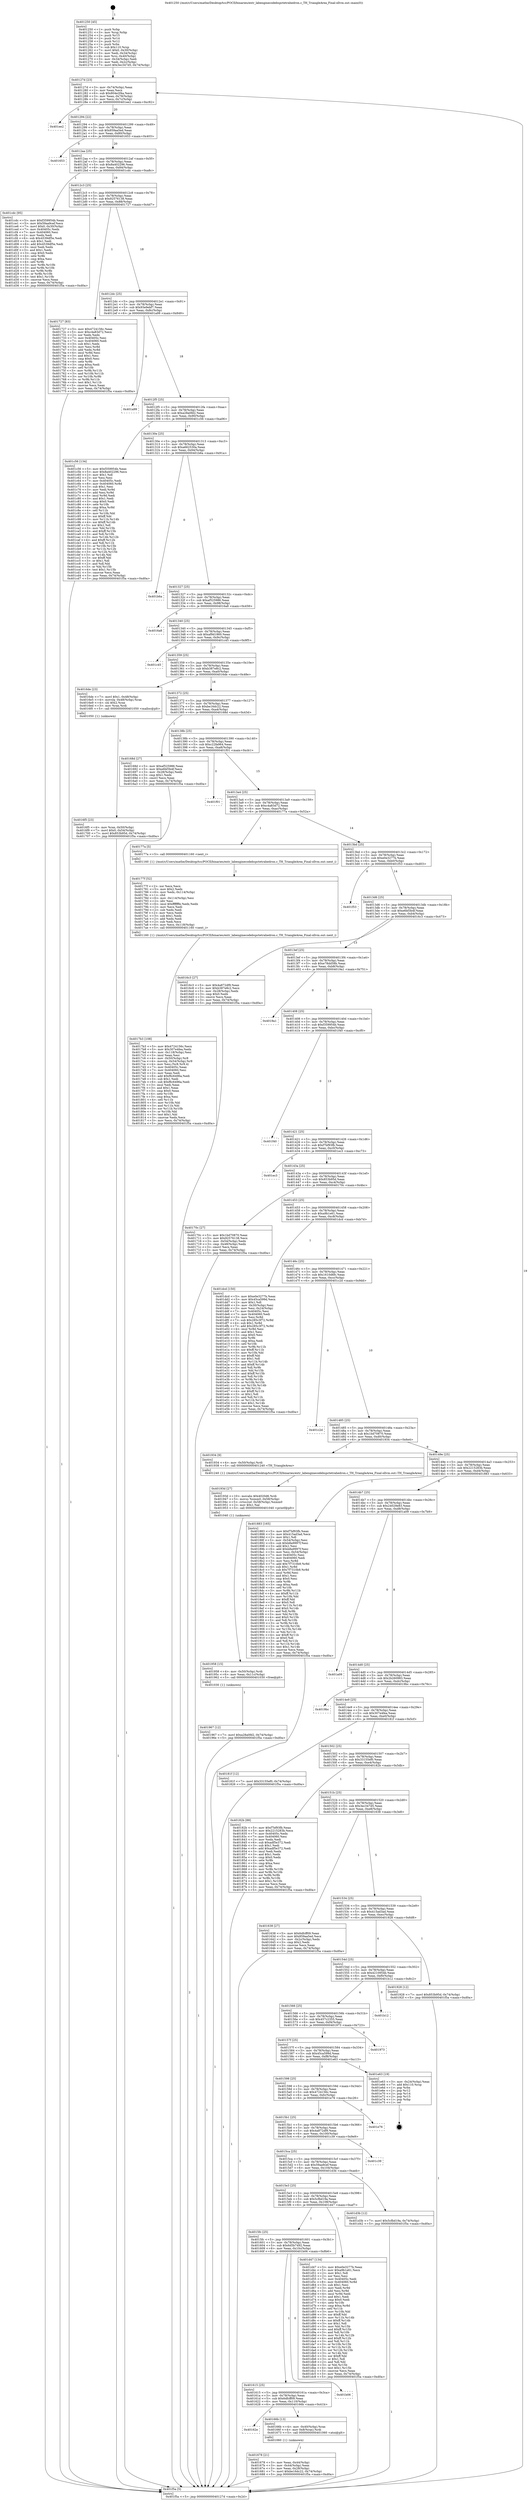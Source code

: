 digraph "0x401250" {
  label = "0x401250 (/mnt/c/Users/mathe/Desktop/tcc/POCII/binaries/extr_labenginecodebspctetrahedron.c_TH_TriangleArea_Final-ollvm.out::main(0))"
  labelloc = "t"
  node[shape=record]

  Entry [label="",width=0.3,height=0.3,shape=circle,fillcolor=black,style=filled]
  "0x40127d" [label="{
     0x40127d [23]\l
     | [instrs]\l
     &nbsp;&nbsp;0x40127d \<+3\>: mov -0x74(%rbp),%eax\l
     &nbsp;&nbsp;0x401280 \<+2\>: mov %eax,%ecx\l
     &nbsp;&nbsp;0x401282 \<+6\>: sub $0x804e2f4a,%ecx\l
     &nbsp;&nbsp;0x401288 \<+3\>: mov %eax,-0x78(%rbp)\l
     &nbsp;&nbsp;0x40128b \<+3\>: mov %ecx,-0x7c(%rbp)\l
     &nbsp;&nbsp;0x40128e \<+6\>: je 0000000000401ee2 \<main+0xc92\>\l
  }"]
  "0x401ee2" [label="{
     0x401ee2\l
  }", style=dashed]
  "0x401294" [label="{
     0x401294 [22]\l
     | [instrs]\l
     &nbsp;&nbsp;0x401294 \<+5\>: jmp 0000000000401299 \<main+0x49\>\l
     &nbsp;&nbsp;0x401299 \<+3\>: mov -0x78(%rbp),%eax\l
     &nbsp;&nbsp;0x40129c \<+5\>: sub $0x859aa5ed,%eax\l
     &nbsp;&nbsp;0x4012a1 \<+3\>: mov %eax,-0x80(%rbp)\l
     &nbsp;&nbsp;0x4012a4 \<+6\>: je 0000000000401653 \<main+0x403\>\l
  }"]
  Exit [label="",width=0.3,height=0.3,shape=circle,fillcolor=black,style=filled,peripheries=2]
  "0x401653" [label="{
     0x401653\l
  }", style=dashed]
  "0x4012aa" [label="{
     0x4012aa [25]\l
     | [instrs]\l
     &nbsp;&nbsp;0x4012aa \<+5\>: jmp 00000000004012af \<main+0x5f\>\l
     &nbsp;&nbsp;0x4012af \<+3\>: mov -0x78(%rbp),%eax\l
     &nbsp;&nbsp;0x4012b2 \<+5\>: sub $0x8a402296,%eax\l
     &nbsp;&nbsp;0x4012b7 \<+6\>: mov %eax,-0x84(%rbp)\l
     &nbsp;&nbsp;0x4012bd \<+6\>: je 0000000000401cdc \<main+0xa8c\>\l
  }"]
  "0x401967" [label="{
     0x401967 [12]\l
     | [instrs]\l
     &nbsp;&nbsp;0x401967 \<+7\>: movl $0xa28a0fd2,-0x74(%rbp)\l
     &nbsp;&nbsp;0x40196e \<+5\>: jmp 0000000000401f5a \<main+0xd0a\>\l
  }"]
  "0x401cdc" [label="{
     0x401cdc [95]\l
     | [instrs]\l
     &nbsp;&nbsp;0x401cdc \<+5\>: mov $0xf359954b,%eax\l
     &nbsp;&nbsp;0x401ce1 \<+5\>: mov $0x59aa9cef,%ecx\l
     &nbsp;&nbsp;0x401ce6 \<+7\>: movl $0x0,-0x30(%rbp)\l
     &nbsp;&nbsp;0x401ced \<+7\>: mov 0x40405c,%edx\l
     &nbsp;&nbsp;0x401cf4 \<+7\>: mov 0x404060,%esi\l
     &nbsp;&nbsp;0x401cfb \<+2\>: mov %edx,%edi\l
     &nbsp;&nbsp;0x401cfd \<+6\>: sub $0x4539df5e,%edi\l
     &nbsp;&nbsp;0x401d03 \<+3\>: sub $0x1,%edi\l
     &nbsp;&nbsp;0x401d06 \<+6\>: add $0x4539df5e,%edi\l
     &nbsp;&nbsp;0x401d0c \<+3\>: imul %edi,%edx\l
     &nbsp;&nbsp;0x401d0f \<+3\>: and $0x1,%edx\l
     &nbsp;&nbsp;0x401d12 \<+3\>: cmp $0x0,%edx\l
     &nbsp;&nbsp;0x401d15 \<+4\>: sete %r8b\l
     &nbsp;&nbsp;0x401d19 \<+3\>: cmp $0xa,%esi\l
     &nbsp;&nbsp;0x401d1c \<+4\>: setl %r9b\l
     &nbsp;&nbsp;0x401d20 \<+3\>: mov %r8b,%r10b\l
     &nbsp;&nbsp;0x401d23 \<+3\>: and %r9b,%r10b\l
     &nbsp;&nbsp;0x401d26 \<+3\>: xor %r9b,%r8b\l
     &nbsp;&nbsp;0x401d29 \<+3\>: or %r8b,%r10b\l
     &nbsp;&nbsp;0x401d2c \<+4\>: test $0x1,%r10b\l
     &nbsp;&nbsp;0x401d30 \<+3\>: cmovne %ecx,%eax\l
     &nbsp;&nbsp;0x401d33 \<+3\>: mov %eax,-0x74(%rbp)\l
     &nbsp;&nbsp;0x401d36 \<+5\>: jmp 0000000000401f5a \<main+0xd0a\>\l
  }"]
  "0x4012c3" [label="{
     0x4012c3 [25]\l
     | [instrs]\l
     &nbsp;&nbsp;0x4012c3 \<+5\>: jmp 00000000004012c8 \<main+0x78\>\l
     &nbsp;&nbsp;0x4012c8 \<+3\>: mov -0x78(%rbp),%eax\l
     &nbsp;&nbsp;0x4012cb \<+5\>: sub $0x92576138,%eax\l
     &nbsp;&nbsp;0x4012d0 \<+6\>: mov %eax,-0x88(%rbp)\l
     &nbsp;&nbsp;0x4012d6 \<+6\>: je 0000000000401727 \<main+0x4d7\>\l
  }"]
  "0x401958" [label="{
     0x401958 [15]\l
     | [instrs]\l
     &nbsp;&nbsp;0x401958 \<+4\>: mov -0x50(%rbp),%rdi\l
     &nbsp;&nbsp;0x40195c \<+6\>: mov %eax,-0x11c(%rbp)\l
     &nbsp;&nbsp;0x401962 \<+5\>: call 0000000000401030 \<free@plt\>\l
     | [calls]\l
     &nbsp;&nbsp;0x401030 \{1\} (unknown)\l
  }"]
  "0x401727" [label="{
     0x401727 [83]\l
     | [instrs]\l
     &nbsp;&nbsp;0x401727 \<+5\>: mov $0x4724156c,%eax\l
     &nbsp;&nbsp;0x40172c \<+5\>: mov $0xc4a83d72,%ecx\l
     &nbsp;&nbsp;0x401731 \<+2\>: xor %edx,%edx\l
     &nbsp;&nbsp;0x401733 \<+7\>: mov 0x40405c,%esi\l
     &nbsp;&nbsp;0x40173a \<+7\>: mov 0x404060,%edi\l
     &nbsp;&nbsp;0x401741 \<+3\>: sub $0x1,%edx\l
     &nbsp;&nbsp;0x401744 \<+3\>: mov %esi,%r8d\l
     &nbsp;&nbsp;0x401747 \<+3\>: add %edx,%r8d\l
     &nbsp;&nbsp;0x40174a \<+4\>: imul %r8d,%esi\l
     &nbsp;&nbsp;0x40174e \<+3\>: and $0x1,%esi\l
     &nbsp;&nbsp;0x401751 \<+3\>: cmp $0x0,%esi\l
     &nbsp;&nbsp;0x401754 \<+4\>: sete %r9b\l
     &nbsp;&nbsp;0x401758 \<+3\>: cmp $0xa,%edi\l
     &nbsp;&nbsp;0x40175b \<+4\>: setl %r10b\l
     &nbsp;&nbsp;0x40175f \<+3\>: mov %r9b,%r11b\l
     &nbsp;&nbsp;0x401762 \<+3\>: and %r10b,%r11b\l
     &nbsp;&nbsp;0x401765 \<+3\>: xor %r10b,%r9b\l
     &nbsp;&nbsp;0x401768 \<+3\>: or %r9b,%r11b\l
     &nbsp;&nbsp;0x40176b \<+4\>: test $0x1,%r11b\l
     &nbsp;&nbsp;0x40176f \<+3\>: cmovne %ecx,%eax\l
     &nbsp;&nbsp;0x401772 \<+3\>: mov %eax,-0x74(%rbp)\l
     &nbsp;&nbsp;0x401775 \<+5\>: jmp 0000000000401f5a \<main+0xd0a\>\l
  }"]
  "0x4012dc" [label="{
     0x4012dc [25]\l
     | [instrs]\l
     &nbsp;&nbsp;0x4012dc \<+5\>: jmp 00000000004012e1 \<main+0x91\>\l
     &nbsp;&nbsp;0x4012e1 \<+3\>: mov -0x78(%rbp),%eax\l
     &nbsp;&nbsp;0x4012e4 \<+5\>: sub $0x93e9ebf7,%eax\l
     &nbsp;&nbsp;0x4012e9 \<+6\>: mov %eax,-0x8c(%rbp)\l
     &nbsp;&nbsp;0x4012ef \<+6\>: je 0000000000401a99 \<main+0x849\>\l
  }"]
  "0x40193d" [label="{
     0x40193d [27]\l
     | [instrs]\l
     &nbsp;&nbsp;0x40193d \<+10\>: movabs $0x4020d6,%rdi\l
     &nbsp;&nbsp;0x401947 \<+5\>: movss %xmm0,-0x58(%rbp)\l
     &nbsp;&nbsp;0x40194c \<+5\>: cvtss2sd -0x58(%rbp),%xmm0\l
     &nbsp;&nbsp;0x401951 \<+2\>: mov $0x1,%al\l
     &nbsp;&nbsp;0x401953 \<+5\>: call 0000000000401040 \<printf@plt\>\l
     | [calls]\l
     &nbsp;&nbsp;0x401040 \{1\} (unknown)\l
  }"]
  "0x401a99" [label="{
     0x401a99\l
  }", style=dashed]
  "0x4012f5" [label="{
     0x4012f5 [25]\l
     | [instrs]\l
     &nbsp;&nbsp;0x4012f5 \<+5\>: jmp 00000000004012fa \<main+0xaa\>\l
     &nbsp;&nbsp;0x4012fa \<+3\>: mov -0x78(%rbp),%eax\l
     &nbsp;&nbsp;0x4012fd \<+5\>: sub $0xa28a0fd2,%eax\l
     &nbsp;&nbsp;0x401302 \<+6\>: mov %eax,-0x90(%rbp)\l
     &nbsp;&nbsp;0x401308 \<+6\>: je 0000000000401c56 \<main+0xa06\>\l
  }"]
  "0x4017b3" [label="{
     0x4017b3 [108]\l
     | [instrs]\l
     &nbsp;&nbsp;0x4017b3 \<+5\>: mov $0x4724156c,%ecx\l
     &nbsp;&nbsp;0x4017b8 \<+5\>: mov $0x307e4fea,%edx\l
     &nbsp;&nbsp;0x4017bd \<+6\>: mov -0x118(%rbp),%esi\l
     &nbsp;&nbsp;0x4017c3 \<+3\>: imul %eax,%esi\l
     &nbsp;&nbsp;0x4017c6 \<+4\>: mov -0x50(%rbp),%r8\l
     &nbsp;&nbsp;0x4017ca \<+4\>: movslq -0x54(%rbp),%r9\l
     &nbsp;&nbsp;0x4017ce \<+4\>: mov %esi,(%r8,%r9,4)\l
     &nbsp;&nbsp;0x4017d2 \<+7\>: mov 0x40405c,%eax\l
     &nbsp;&nbsp;0x4017d9 \<+7\>: mov 0x404060,%esi\l
     &nbsp;&nbsp;0x4017e0 \<+2\>: mov %eax,%edi\l
     &nbsp;&nbsp;0x4017e2 \<+6\>: add $0xf6c6496a,%edi\l
     &nbsp;&nbsp;0x4017e8 \<+3\>: sub $0x1,%edi\l
     &nbsp;&nbsp;0x4017eb \<+6\>: sub $0xf6c6496a,%edi\l
     &nbsp;&nbsp;0x4017f1 \<+3\>: imul %edi,%eax\l
     &nbsp;&nbsp;0x4017f4 \<+3\>: and $0x1,%eax\l
     &nbsp;&nbsp;0x4017f7 \<+3\>: cmp $0x0,%eax\l
     &nbsp;&nbsp;0x4017fa \<+4\>: sete %r10b\l
     &nbsp;&nbsp;0x4017fe \<+3\>: cmp $0xa,%esi\l
     &nbsp;&nbsp;0x401801 \<+4\>: setl %r11b\l
     &nbsp;&nbsp;0x401805 \<+3\>: mov %r10b,%bl\l
     &nbsp;&nbsp;0x401808 \<+3\>: and %r11b,%bl\l
     &nbsp;&nbsp;0x40180b \<+3\>: xor %r11b,%r10b\l
     &nbsp;&nbsp;0x40180e \<+3\>: or %r10b,%bl\l
     &nbsp;&nbsp;0x401811 \<+3\>: test $0x1,%bl\l
     &nbsp;&nbsp;0x401814 \<+3\>: cmovne %edx,%ecx\l
     &nbsp;&nbsp;0x401817 \<+3\>: mov %ecx,-0x74(%rbp)\l
     &nbsp;&nbsp;0x40181a \<+5\>: jmp 0000000000401f5a \<main+0xd0a\>\l
  }"]
  "0x401c56" [label="{
     0x401c56 [134]\l
     | [instrs]\l
     &nbsp;&nbsp;0x401c56 \<+5\>: mov $0xf359954b,%eax\l
     &nbsp;&nbsp;0x401c5b \<+5\>: mov $0x8a402296,%ecx\l
     &nbsp;&nbsp;0x401c60 \<+2\>: mov $0x1,%dl\l
     &nbsp;&nbsp;0x401c62 \<+2\>: xor %esi,%esi\l
     &nbsp;&nbsp;0x401c64 \<+7\>: mov 0x40405c,%edi\l
     &nbsp;&nbsp;0x401c6b \<+8\>: mov 0x404060,%r8d\l
     &nbsp;&nbsp;0x401c73 \<+3\>: sub $0x1,%esi\l
     &nbsp;&nbsp;0x401c76 \<+3\>: mov %edi,%r9d\l
     &nbsp;&nbsp;0x401c79 \<+3\>: add %esi,%r9d\l
     &nbsp;&nbsp;0x401c7c \<+4\>: imul %r9d,%edi\l
     &nbsp;&nbsp;0x401c80 \<+3\>: and $0x1,%edi\l
     &nbsp;&nbsp;0x401c83 \<+3\>: cmp $0x0,%edi\l
     &nbsp;&nbsp;0x401c86 \<+4\>: sete %r10b\l
     &nbsp;&nbsp;0x401c8a \<+4\>: cmp $0xa,%r8d\l
     &nbsp;&nbsp;0x401c8e \<+4\>: setl %r11b\l
     &nbsp;&nbsp;0x401c92 \<+3\>: mov %r10b,%bl\l
     &nbsp;&nbsp;0x401c95 \<+3\>: xor $0xff,%bl\l
     &nbsp;&nbsp;0x401c98 \<+3\>: mov %r11b,%r14b\l
     &nbsp;&nbsp;0x401c9b \<+4\>: xor $0xff,%r14b\l
     &nbsp;&nbsp;0x401c9f \<+3\>: xor $0x1,%dl\l
     &nbsp;&nbsp;0x401ca2 \<+3\>: mov %bl,%r15b\l
     &nbsp;&nbsp;0x401ca5 \<+4\>: and $0xff,%r15b\l
     &nbsp;&nbsp;0x401ca9 \<+3\>: and %dl,%r10b\l
     &nbsp;&nbsp;0x401cac \<+3\>: mov %r14b,%r12b\l
     &nbsp;&nbsp;0x401caf \<+4\>: and $0xff,%r12b\l
     &nbsp;&nbsp;0x401cb3 \<+3\>: and %dl,%r11b\l
     &nbsp;&nbsp;0x401cb6 \<+3\>: or %r10b,%r15b\l
     &nbsp;&nbsp;0x401cb9 \<+3\>: or %r11b,%r12b\l
     &nbsp;&nbsp;0x401cbc \<+3\>: xor %r12b,%r15b\l
     &nbsp;&nbsp;0x401cbf \<+3\>: or %r14b,%bl\l
     &nbsp;&nbsp;0x401cc2 \<+3\>: xor $0xff,%bl\l
     &nbsp;&nbsp;0x401cc5 \<+3\>: or $0x1,%dl\l
     &nbsp;&nbsp;0x401cc8 \<+2\>: and %dl,%bl\l
     &nbsp;&nbsp;0x401cca \<+3\>: or %bl,%r15b\l
     &nbsp;&nbsp;0x401ccd \<+4\>: test $0x1,%r15b\l
     &nbsp;&nbsp;0x401cd1 \<+3\>: cmovne %ecx,%eax\l
     &nbsp;&nbsp;0x401cd4 \<+3\>: mov %eax,-0x74(%rbp)\l
     &nbsp;&nbsp;0x401cd7 \<+5\>: jmp 0000000000401f5a \<main+0xd0a\>\l
  }"]
  "0x40130e" [label="{
     0x40130e [25]\l
     | [instrs]\l
     &nbsp;&nbsp;0x40130e \<+5\>: jmp 0000000000401313 \<main+0xc3\>\l
     &nbsp;&nbsp;0x401313 \<+3\>: mov -0x78(%rbp),%eax\l
     &nbsp;&nbsp;0x401316 \<+5\>: sub $0xa662530a,%eax\l
     &nbsp;&nbsp;0x40131b \<+6\>: mov %eax,-0x94(%rbp)\l
     &nbsp;&nbsp;0x401321 \<+6\>: je 0000000000401b6a \<main+0x91a\>\l
  }"]
  "0x40177f" [label="{
     0x40177f [52]\l
     | [instrs]\l
     &nbsp;&nbsp;0x40177f \<+2\>: xor %ecx,%ecx\l
     &nbsp;&nbsp;0x401781 \<+5\>: mov $0x2,%edx\l
     &nbsp;&nbsp;0x401786 \<+6\>: mov %edx,-0x114(%rbp)\l
     &nbsp;&nbsp;0x40178c \<+1\>: cltd\l
     &nbsp;&nbsp;0x40178d \<+6\>: mov -0x114(%rbp),%esi\l
     &nbsp;&nbsp;0x401793 \<+2\>: idiv %esi\l
     &nbsp;&nbsp;0x401795 \<+6\>: imul $0xfffffffe,%edx,%edx\l
     &nbsp;&nbsp;0x40179b \<+2\>: mov %ecx,%edi\l
     &nbsp;&nbsp;0x40179d \<+2\>: sub %edx,%edi\l
     &nbsp;&nbsp;0x40179f \<+2\>: mov %ecx,%edx\l
     &nbsp;&nbsp;0x4017a1 \<+3\>: sub $0x1,%edx\l
     &nbsp;&nbsp;0x4017a4 \<+2\>: add %edx,%edi\l
     &nbsp;&nbsp;0x4017a6 \<+2\>: sub %edi,%ecx\l
     &nbsp;&nbsp;0x4017a8 \<+6\>: mov %ecx,-0x118(%rbp)\l
     &nbsp;&nbsp;0x4017ae \<+5\>: call 0000000000401160 \<next_i\>\l
     | [calls]\l
     &nbsp;&nbsp;0x401160 \{1\} (/mnt/c/Users/mathe/Desktop/tcc/POCII/binaries/extr_labenginecodebspctetrahedron.c_TH_TriangleArea_Final-ollvm.out::next_i)\l
  }"]
  "0x401b6a" [label="{
     0x401b6a\l
  }", style=dashed]
  "0x401327" [label="{
     0x401327 [25]\l
     | [instrs]\l
     &nbsp;&nbsp;0x401327 \<+5\>: jmp 000000000040132c \<main+0xdc\>\l
     &nbsp;&nbsp;0x40132c \<+3\>: mov -0x78(%rbp),%eax\l
     &nbsp;&nbsp;0x40132f \<+5\>: sub $0xaf525986,%eax\l
     &nbsp;&nbsp;0x401334 \<+6\>: mov %eax,-0x98(%rbp)\l
     &nbsp;&nbsp;0x40133a \<+6\>: je 00000000004016a8 \<main+0x458\>\l
  }"]
  "0x4016f5" [label="{
     0x4016f5 [23]\l
     | [instrs]\l
     &nbsp;&nbsp;0x4016f5 \<+4\>: mov %rax,-0x50(%rbp)\l
     &nbsp;&nbsp;0x4016f9 \<+7\>: movl $0x0,-0x54(%rbp)\l
     &nbsp;&nbsp;0x401700 \<+7\>: movl $0x853b95d,-0x74(%rbp)\l
     &nbsp;&nbsp;0x401707 \<+5\>: jmp 0000000000401f5a \<main+0xd0a\>\l
  }"]
  "0x4016a8" [label="{
     0x4016a8\l
  }", style=dashed]
  "0x401340" [label="{
     0x401340 [25]\l
     | [instrs]\l
     &nbsp;&nbsp;0x401340 \<+5\>: jmp 0000000000401345 \<main+0xf5\>\l
     &nbsp;&nbsp;0x401345 \<+3\>: mov -0x78(%rbp),%eax\l
     &nbsp;&nbsp;0x401348 \<+5\>: sub $0xaf9d1860,%eax\l
     &nbsp;&nbsp;0x40134d \<+6\>: mov %eax,-0x9c(%rbp)\l
     &nbsp;&nbsp;0x401353 \<+6\>: je 0000000000401c45 \<main+0x9f5\>\l
  }"]
  "0x401678" [label="{
     0x401678 [21]\l
     | [instrs]\l
     &nbsp;&nbsp;0x401678 \<+3\>: mov %eax,-0x44(%rbp)\l
     &nbsp;&nbsp;0x40167b \<+3\>: mov -0x44(%rbp),%eax\l
     &nbsp;&nbsp;0x40167e \<+3\>: mov %eax,-0x28(%rbp)\l
     &nbsp;&nbsp;0x401681 \<+7\>: movl $0xbe16dc22,-0x74(%rbp)\l
     &nbsp;&nbsp;0x401688 \<+5\>: jmp 0000000000401f5a \<main+0xd0a\>\l
  }"]
  "0x401c45" [label="{
     0x401c45\l
  }", style=dashed]
  "0x401359" [label="{
     0x401359 [25]\l
     | [instrs]\l
     &nbsp;&nbsp;0x401359 \<+5\>: jmp 000000000040135e \<main+0x10e\>\l
     &nbsp;&nbsp;0x40135e \<+3\>: mov -0x78(%rbp),%eax\l
     &nbsp;&nbsp;0x401361 \<+5\>: sub $0xb387e8c2,%eax\l
     &nbsp;&nbsp;0x401366 \<+6\>: mov %eax,-0xa0(%rbp)\l
     &nbsp;&nbsp;0x40136c \<+6\>: je 00000000004016de \<main+0x48e\>\l
  }"]
  "0x40162e" [label="{
     0x40162e\l
  }", style=dashed]
  "0x4016de" [label="{
     0x4016de [23]\l
     | [instrs]\l
     &nbsp;&nbsp;0x4016de \<+7\>: movl $0x1,-0x48(%rbp)\l
     &nbsp;&nbsp;0x4016e5 \<+4\>: movslq -0x48(%rbp),%rax\l
     &nbsp;&nbsp;0x4016e9 \<+4\>: shl $0x2,%rax\l
     &nbsp;&nbsp;0x4016ed \<+3\>: mov %rax,%rdi\l
     &nbsp;&nbsp;0x4016f0 \<+5\>: call 0000000000401050 \<malloc@plt\>\l
     | [calls]\l
     &nbsp;&nbsp;0x401050 \{1\} (unknown)\l
  }"]
  "0x401372" [label="{
     0x401372 [25]\l
     | [instrs]\l
     &nbsp;&nbsp;0x401372 \<+5\>: jmp 0000000000401377 \<main+0x127\>\l
     &nbsp;&nbsp;0x401377 \<+3\>: mov -0x78(%rbp),%eax\l
     &nbsp;&nbsp;0x40137a \<+5\>: sub $0xbe16dc22,%eax\l
     &nbsp;&nbsp;0x40137f \<+6\>: mov %eax,-0xa4(%rbp)\l
     &nbsp;&nbsp;0x401385 \<+6\>: je 000000000040168d \<main+0x43d\>\l
  }"]
  "0x40166b" [label="{
     0x40166b [13]\l
     | [instrs]\l
     &nbsp;&nbsp;0x40166b \<+4\>: mov -0x40(%rbp),%rax\l
     &nbsp;&nbsp;0x40166f \<+4\>: mov 0x8(%rax),%rdi\l
     &nbsp;&nbsp;0x401673 \<+5\>: call 0000000000401060 \<atoi@plt\>\l
     | [calls]\l
     &nbsp;&nbsp;0x401060 \{1\} (unknown)\l
  }"]
  "0x40168d" [label="{
     0x40168d [27]\l
     | [instrs]\l
     &nbsp;&nbsp;0x40168d \<+5\>: mov $0xaf525986,%eax\l
     &nbsp;&nbsp;0x401692 \<+5\>: mov $0xe6bf3b4f,%ecx\l
     &nbsp;&nbsp;0x401697 \<+3\>: mov -0x28(%rbp),%edx\l
     &nbsp;&nbsp;0x40169a \<+3\>: cmp $0x1,%edx\l
     &nbsp;&nbsp;0x40169d \<+3\>: cmovl %ecx,%eax\l
     &nbsp;&nbsp;0x4016a0 \<+3\>: mov %eax,-0x74(%rbp)\l
     &nbsp;&nbsp;0x4016a3 \<+5\>: jmp 0000000000401f5a \<main+0xd0a\>\l
  }"]
  "0x40138b" [label="{
     0x40138b [25]\l
     | [instrs]\l
     &nbsp;&nbsp;0x40138b \<+5\>: jmp 0000000000401390 \<main+0x140\>\l
     &nbsp;&nbsp;0x401390 \<+3\>: mov -0x78(%rbp),%eax\l
     &nbsp;&nbsp;0x401393 \<+5\>: sub $0xc22fa964,%eax\l
     &nbsp;&nbsp;0x401398 \<+6\>: mov %eax,-0xa8(%rbp)\l
     &nbsp;&nbsp;0x40139e \<+6\>: je 0000000000401f01 \<main+0xcb1\>\l
  }"]
  "0x401615" [label="{
     0x401615 [25]\l
     | [instrs]\l
     &nbsp;&nbsp;0x401615 \<+5\>: jmp 000000000040161a \<main+0x3ca\>\l
     &nbsp;&nbsp;0x40161a \<+3\>: mov -0x78(%rbp),%eax\l
     &nbsp;&nbsp;0x40161d \<+5\>: sub $0x6dfcff09,%eax\l
     &nbsp;&nbsp;0x401622 \<+6\>: mov %eax,-0x110(%rbp)\l
     &nbsp;&nbsp;0x401628 \<+6\>: je 000000000040166b \<main+0x41b\>\l
  }"]
  "0x401f01" [label="{
     0x401f01\l
  }", style=dashed]
  "0x4013a4" [label="{
     0x4013a4 [25]\l
     | [instrs]\l
     &nbsp;&nbsp;0x4013a4 \<+5\>: jmp 00000000004013a9 \<main+0x159\>\l
     &nbsp;&nbsp;0x4013a9 \<+3\>: mov -0x78(%rbp),%eax\l
     &nbsp;&nbsp;0x4013ac \<+5\>: sub $0xc4a83d72,%eax\l
     &nbsp;&nbsp;0x4013b1 \<+6\>: mov %eax,-0xac(%rbp)\l
     &nbsp;&nbsp;0x4013b7 \<+6\>: je 000000000040177a \<main+0x52a\>\l
  }"]
  "0x401b06" [label="{
     0x401b06\l
  }", style=dashed]
  "0x40177a" [label="{
     0x40177a [5]\l
     | [instrs]\l
     &nbsp;&nbsp;0x40177a \<+5\>: call 0000000000401160 \<next_i\>\l
     | [calls]\l
     &nbsp;&nbsp;0x401160 \{1\} (/mnt/c/Users/mathe/Desktop/tcc/POCII/binaries/extr_labenginecodebspctetrahedron.c_TH_TriangleArea_Final-ollvm.out::next_i)\l
  }"]
  "0x4013bd" [label="{
     0x4013bd [25]\l
     | [instrs]\l
     &nbsp;&nbsp;0x4013bd \<+5\>: jmp 00000000004013c2 \<main+0x172\>\l
     &nbsp;&nbsp;0x4013c2 \<+3\>: mov -0x78(%rbp),%eax\l
     &nbsp;&nbsp;0x4013c5 \<+5\>: sub $0xe0e3277b,%eax\l
     &nbsp;&nbsp;0x4013ca \<+6\>: mov %eax,-0xb0(%rbp)\l
     &nbsp;&nbsp;0x4013d0 \<+6\>: je 0000000000401f53 \<main+0xd03\>\l
  }"]
  "0x4015fc" [label="{
     0x4015fc [25]\l
     | [instrs]\l
     &nbsp;&nbsp;0x4015fc \<+5\>: jmp 0000000000401601 \<main+0x3b1\>\l
     &nbsp;&nbsp;0x401601 \<+3\>: mov -0x78(%rbp),%eax\l
     &nbsp;&nbsp;0x401604 \<+5\>: sub $0x6d5b7492,%eax\l
     &nbsp;&nbsp;0x401609 \<+6\>: mov %eax,-0x10c(%rbp)\l
     &nbsp;&nbsp;0x40160f \<+6\>: je 0000000000401b06 \<main+0x8b6\>\l
  }"]
  "0x401f53" [label="{
     0x401f53\l
  }", style=dashed]
  "0x4013d6" [label="{
     0x4013d6 [25]\l
     | [instrs]\l
     &nbsp;&nbsp;0x4013d6 \<+5\>: jmp 00000000004013db \<main+0x18b\>\l
     &nbsp;&nbsp;0x4013db \<+3\>: mov -0x78(%rbp),%eax\l
     &nbsp;&nbsp;0x4013de \<+5\>: sub $0xe6bf3b4f,%eax\l
     &nbsp;&nbsp;0x4013e3 \<+6\>: mov %eax,-0xb4(%rbp)\l
     &nbsp;&nbsp;0x4013e9 \<+6\>: je 00000000004016c3 \<main+0x473\>\l
  }"]
  "0x401d47" [label="{
     0x401d47 [134]\l
     | [instrs]\l
     &nbsp;&nbsp;0x401d47 \<+5\>: mov $0xe0e3277b,%eax\l
     &nbsp;&nbsp;0x401d4c \<+5\>: mov $0xa9b1e61,%ecx\l
     &nbsp;&nbsp;0x401d51 \<+2\>: mov $0x1,%dl\l
     &nbsp;&nbsp;0x401d53 \<+2\>: xor %esi,%esi\l
     &nbsp;&nbsp;0x401d55 \<+7\>: mov 0x40405c,%edi\l
     &nbsp;&nbsp;0x401d5c \<+8\>: mov 0x404060,%r8d\l
     &nbsp;&nbsp;0x401d64 \<+3\>: sub $0x1,%esi\l
     &nbsp;&nbsp;0x401d67 \<+3\>: mov %edi,%r9d\l
     &nbsp;&nbsp;0x401d6a \<+3\>: add %esi,%r9d\l
     &nbsp;&nbsp;0x401d6d \<+4\>: imul %r9d,%edi\l
     &nbsp;&nbsp;0x401d71 \<+3\>: and $0x1,%edi\l
     &nbsp;&nbsp;0x401d74 \<+3\>: cmp $0x0,%edi\l
     &nbsp;&nbsp;0x401d77 \<+4\>: sete %r10b\l
     &nbsp;&nbsp;0x401d7b \<+4\>: cmp $0xa,%r8d\l
     &nbsp;&nbsp;0x401d7f \<+4\>: setl %r11b\l
     &nbsp;&nbsp;0x401d83 \<+3\>: mov %r10b,%bl\l
     &nbsp;&nbsp;0x401d86 \<+3\>: xor $0xff,%bl\l
     &nbsp;&nbsp;0x401d89 \<+3\>: mov %r11b,%r14b\l
     &nbsp;&nbsp;0x401d8c \<+4\>: xor $0xff,%r14b\l
     &nbsp;&nbsp;0x401d90 \<+3\>: xor $0x1,%dl\l
     &nbsp;&nbsp;0x401d93 \<+3\>: mov %bl,%r15b\l
     &nbsp;&nbsp;0x401d96 \<+4\>: and $0xff,%r15b\l
     &nbsp;&nbsp;0x401d9a \<+3\>: and %dl,%r10b\l
     &nbsp;&nbsp;0x401d9d \<+3\>: mov %r14b,%r12b\l
     &nbsp;&nbsp;0x401da0 \<+4\>: and $0xff,%r12b\l
     &nbsp;&nbsp;0x401da4 \<+3\>: and %dl,%r11b\l
     &nbsp;&nbsp;0x401da7 \<+3\>: or %r10b,%r15b\l
     &nbsp;&nbsp;0x401daa \<+3\>: or %r11b,%r12b\l
     &nbsp;&nbsp;0x401dad \<+3\>: xor %r12b,%r15b\l
     &nbsp;&nbsp;0x401db0 \<+3\>: or %r14b,%bl\l
     &nbsp;&nbsp;0x401db3 \<+3\>: xor $0xff,%bl\l
     &nbsp;&nbsp;0x401db6 \<+3\>: or $0x1,%dl\l
     &nbsp;&nbsp;0x401db9 \<+2\>: and %dl,%bl\l
     &nbsp;&nbsp;0x401dbb \<+3\>: or %bl,%r15b\l
     &nbsp;&nbsp;0x401dbe \<+4\>: test $0x1,%r15b\l
     &nbsp;&nbsp;0x401dc2 \<+3\>: cmovne %ecx,%eax\l
     &nbsp;&nbsp;0x401dc5 \<+3\>: mov %eax,-0x74(%rbp)\l
     &nbsp;&nbsp;0x401dc8 \<+5\>: jmp 0000000000401f5a \<main+0xd0a\>\l
  }"]
  "0x4016c3" [label="{
     0x4016c3 [27]\l
     | [instrs]\l
     &nbsp;&nbsp;0x4016c3 \<+5\>: mov $0x4a872df9,%eax\l
     &nbsp;&nbsp;0x4016c8 \<+5\>: mov $0xb387e8c2,%ecx\l
     &nbsp;&nbsp;0x4016cd \<+3\>: mov -0x28(%rbp),%edx\l
     &nbsp;&nbsp;0x4016d0 \<+3\>: cmp $0x0,%edx\l
     &nbsp;&nbsp;0x4016d3 \<+3\>: cmove %ecx,%eax\l
     &nbsp;&nbsp;0x4016d6 \<+3\>: mov %eax,-0x74(%rbp)\l
     &nbsp;&nbsp;0x4016d9 \<+5\>: jmp 0000000000401f5a \<main+0xd0a\>\l
  }"]
  "0x4013ef" [label="{
     0x4013ef [25]\l
     | [instrs]\l
     &nbsp;&nbsp;0x4013ef \<+5\>: jmp 00000000004013f4 \<main+0x1a4\>\l
     &nbsp;&nbsp;0x4013f4 \<+3\>: mov -0x78(%rbp),%eax\l
     &nbsp;&nbsp;0x4013f7 \<+5\>: sub $0xe78dd58b,%eax\l
     &nbsp;&nbsp;0x4013fc \<+6\>: mov %eax,-0xb8(%rbp)\l
     &nbsp;&nbsp;0x401402 \<+6\>: je 00000000004019a1 \<main+0x751\>\l
  }"]
  "0x4015e3" [label="{
     0x4015e3 [25]\l
     | [instrs]\l
     &nbsp;&nbsp;0x4015e3 \<+5\>: jmp 00000000004015e8 \<main+0x398\>\l
     &nbsp;&nbsp;0x4015e8 \<+3\>: mov -0x78(%rbp),%eax\l
     &nbsp;&nbsp;0x4015eb \<+5\>: sub $0x5cfbd19a,%eax\l
     &nbsp;&nbsp;0x4015f0 \<+6\>: mov %eax,-0x108(%rbp)\l
     &nbsp;&nbsp;0x4015f6 \<+6\>: je 0000000000401d47 \<main+0xaf7\>\l
  }"]
  "0x4019a1" [label="{
     0x4019a1\l
  }", style=dashed]
  "0x401408" [label="{
     0x401408 [25]\l
     | [instrs]\l
     &nbsp;&nbsp;0x401408 \<+5\>: jmp 000000000040140d \<main+0x1bd\>\l
     &nbsp;&nbsp;0x40140d \<+3\>: mov -0x78(%rbp),%eax\l
     &nbsp;&nbsp;0x401410 \<+5\>: sub $0xf359954b,%eax\l
     &nbsp;&nbsp;0x401415 \<+6\>: mov %eax,-0xbc(%rbp)\l
     &nbsp;&nbsp;0x40141b \<+6\>: je 0000000000401f40 \<main+0xcf0\>\l
  }"]
  "0x401d3b" [label="{
     0x401d3b [12]\l
     | [instrs]\l
     &nbsp;&nbsp;0x401d3b \<+7\>: movl $0x5cfbd19a,-0x74(%rbp)\l
     &nbsp;&nbsp;0x401d42 \<+5\>: jmp 0000000000401f5a \<main+0xd0a\>\l
  }"]
  "0x401f40" [label="{
     0x401f40\l
  }", style=dashed]
  "0x401421" [label="{
     0x401421 [25]\l
     | [instrs]\l
     &nbsp;&nbsp;0x401421 \<+5\>: jmp 0000000000401426 \<main+0x1d6\>\l
     &nbsp;&nbsp;0x401426 \<+3\>: mov -0x78(%rbp),%eax\l
     &nbsp;&nbsp;0x401429 \<+5\>: sub $0xf7bf93fb,%eax\l
     &nbsp;&nbsp;0x40142e \<+6\>: mov %eax,-0xc0(%rbp)\l
     &nbsp;&nbsp;0x401434 \<+6\>: je 0000000000401ec3 \<main+0xc73\>\l
  }"]
  "0x4015ca" [label="{
     0x4015ca [25]\l
     | [instrs]\l
     &nbsp;&nbsp;0x4015ca \<+5\>: jmp 00000000004015cf \<main+0x37f\>\l
     &nbsp;&nbsp;0x4015cf \<+3\>: mov -0x78(%rbp),%eax\l
     &nbsp;&nbsp;0x4015d2 \<+5\>: sub $0x59aa9cef,%eax\l
     &nbsp;&nbsp;0x4015d7 \<+6\>: mov %eax,-0x104(%rbp)\l
     &nbsp;&nbsp;0x4015dd \<+6\>: je 0000000000401d3b \<main+0xaeb\>\l
  }"]
  "0x401ec3" [label="{
     0x401ec3\l
  }", style=dashed]
  "0x40143a" [label="{
     0x40143a [25]\l
     | [instrs]\l
     &nbsp;&nbsp;0x40143a \<+5\>: jmp 000000000040143f \<main+0x1ef\>\l
     &nbsp;&nbsp;0x40143f \<+3\>: mov -0x78(%rbp),%eax\l
     &nbsp;&nbsp;0x401442 \<+5\>: sub $0x853b95d,%eax\l
     &nbsp;&nbsp;0x401447 \<+6\>: mov %eax,-0xc4(%rbp)\l
     &nbsp;&nbsp;0x40144d \<+6\>: je 000000000040170c \<main+0x4bc\>\l
  }"]
  "0x401c39" [label="{
     0x401c39\l
  }", style=dashed]
  "0x40170c" [label="{
     0x40170c [27]\l
     | [instrs]\l
     &nbsp;&nbsp;0x40170c \<+5\>: mov $0x1bd70870,%eax\l
     &nbsp;&nbsp;0x401711 \<+5\>: mov $0x92576138,%ecx\l
     &nbsp;&nbsp;0x401716 \<+3\>: mov -0x54(%rbp),%edx\l
     &nbsp;&nbsp;0x401719 \<+3\>: cmp -0x48(%rbp),%edx\l
     &nbsp;&nbsp;0x40171c \<+3\>: cmovl %ecx,%eax\l
     &nbsp;&nbsp;0x40171f \<+3\>: mov %eax,-0x74(%rbp)\l
     &nbsp;&nbsp;0x401722 \<+5\>: jmp 0000000000401f5a \<main+0xd0a\>\l
  }"]
  "0x401453" [label="{
     0x401453 [25]\l
     | [instrs]\l
     &nbsp;&nbsp;0x401453 \<+5\>: jmp 0000000000401458 \<main+0x208\>\l
     &nbsp;&nbsp;0x401458 \<+3\>: mov -0x78(%rbp),%eax\l
     &nbsp;&nbsp;0x40145b \<+5\>: sub $0xa9b1e61,%eax\l
     &nbsp;&nbsp;0x401460 \<+6\>: mov %eax,-0xc8(%rbp)\l
     &nbsp;&nbsp;0x401466 \<+6\>: je 0000000000401dcd \<main+0xb7d\>\l
  }"]
  "0x4015b1" [label="{
     0x4015b1 [25]\l
     | [instrs]\l
     &nbsp;&nbsp;0x4015b1 \<+5\>: jmp 00000000004015b6 \<main+0x366\>\l
     &nbsp;&nbsp;0x4015b6 \<+3\>: mov -0x78(%rbp),%eax\l
     &nbsp;&nbsp;0x4015b9 \<+5\>: sub $0x4a872df9,%eax\l
     &nbsp;&nbsp;0x4015be \<+6\>: mov %eax,-0x100(%rbp)\l
     &nbsp;&nbsp;0x4015c4 \<+6\>: je 0000000000401c39 \<main+0x9e9\>\l
  }"]
  "0x401dcd" [label="{
     0x401dcd [150]\l
     | [instrs]\l
     &nbsp;&nbsp;0x401dcd \<+5\>: mov $0xe0e3277b,%eax\l
     &nbsp;&nbsp;0x401dd2 \<+5\>: mov $0x45ca599d,%ecx\l
     &nbsp;&nbsp;0x401dd7 \<+2\>: mov $0x1,%dl\l
     &nbsp;&nbsp;0x401dd9 \<+3\>: mov -0x30(%rbp),%esi\l
     &nbsp;&nbsp;0x401ddc \<+3\>: mov %esi,-0x24(%rbp)\l
     &nbsp;&nbsp;0x401ddf \<+7\>: mov 0x40405c,%esi\l
     &nbsp;&nbsp;0x401de6 \<+7\>: mov 0x404060,%edi\l
     &nbsp;&nbsp;0x401ded \<+3\>: mov %esi,%r8d\l
     &nbsp;&nbsp;0x401df0 \<+7\>: sub $0x285c3f72,%r8d\l
     &nbsp;&nbsp;0x401df7 \<+4\>: sub $0x1,%r8d\l
     &nbsp;&nbsp;0x401dfb \<+7\>: add $0x285c3f72,%r8d\l
     &nbsp;&nbsp;0x401e02 \<+4\>: imul %r8d,%esi\l
     &nbsp;&nbsp;0x401e06 \<+3\>: and $0x1,%esi\l
     &nbsp;&nbsp;0x401e09 \<+3\>: cmp $0x0,%esi\l
     &nbsp;&nbsp;0x401e0c \<+4\>: sete %r9b\l
     &nbsp;&nbsp;0x401e10 \<+3\>: cmp $0xa,%edi\l
     &nbsp;&nbsp;0x401e13 \<+4\>: setl %r10b\l
     &nbsp;&nbsp;0x401e17 \<+3\>: mov %r9b,%r11b\l
     &nbsp;&nbsp;0x401e1a \<+4\>: xor $0xff,%r11b\l
     &nbsp;&nbsp;0x401e1e \<+3\>: mov %r10b,%bl\l
     &nbsp;&nbsp;0x401e21 \<+3\>: xor $0xff,%bl\l
     &nbsp;&nbsp;0x401e24 \<+3\>: xor $0x1,%dl\l
     &nbsp;&nbsp;0x401e27 \<+3\>: mov %r11b,%r14b\l
     &nbsp;&nbsp;0x401e2a \<+4\>: and $0xff,%r14b\l
     &nbsp;&nbsp;0x401e2e \<+3\>: and %dl,%r9b\l
     &nbsp;&nbsp;0x401e31 \<+3\>: mov %bl,%r15b\l
     &nbsp;&nbsp;0x401e34 \<+4\>: and $0xff,%r15b\l
     &nbsp;&nbsp;0x401e38 \<+3\>: and %dl,%r10b\l
     &nbsp;&nbsp;0x401e3b \<+3\>: or %r9b,%r14b\l
     &nbsp;&nbsp;0x401e3e \<+3\>: or %r10b,%r15b\l
     &nbsp;&nbsp;0x401e41 \<+3\>: xor %r15b,%r14b\l
     &nbsp;&nbsp;0x401e44 \<+3\>: or %bl,%r11b\l
     &nbsp;&nbsp;0x401e47 \<+4\>: xor $0xff,%r11b\l
     &nbsp;&nbsp;0x401e4b \<+3\>: or $0x1,%dl\l
     &nbsp;&nbsp;0x401e4e \<+3\>: and %dl,%r11b\l
     &nbsp;&nbsp;0x401e51 \<+3\>: or %r11b,%r14b\l
     &nbsp;&nbsp;0x401e54 \<+4\>: test $0x1,%r14b\l
     &nbsp;&nbsp;0x401e58 \<+3\>: cmovne %ecx,%eax\l
     &nbsp;&nbsp;0x401e5b \<+3\>: mov %eax,-0x74(%rbp)\l
     &nbsp;&nbsp;0x401e5e \<+5\>: jmp 0000000000401f5a \<main+0xd0a\>\l
  }"]
  "0x40146c" [label="{
     0x40146c [25]\l
     | [instrs]\l
     &nbsp;&nbsp;0x40146c \<+5\>: jmp 0000000000401471 \<main+0x221\>\l
     &nbsp;&nbsp;0x401471 \<+3\>: mov -0x78(%rbp),%eax\l
     &nbsp;&nbsp;0x401474 \<+5\>: sub $0x1610d6fc,%eax\l
     &nbsp;&nbsp;0x401479 \<+6\>: mov %eax,-0xcc(%rbp)\l
     &nbsp;&nbsp;0x40147f \<+6\>: je 0000000000401c2d \<main+0x9dd\>\l
  }"]
  "0x401e76" [label="{
     0x401e76\l
  }", style=dashed]
  "0x401c2d" [label="{
     0x401c2d\l
  }", style=dashed]
  "0x401485" [label="{
     0x401485 [25]\l
     | [instrs]\l
     &nbsp;&nbsp;0x401485 \<+5\>: jmp 000000000040148a \<main+0x23a\>\l
     &nbsp;&nbsp;0x40148a \<+3\>: mov -0x78(%rbp),%eax\l
     &nbsp;&nbsp;0x40148d \<+5\>: sub $0x1bd70870,%eax\l
     &nbsp;&nbsp;0x401492 \<+6\>: mov %eax,-0xd0(%rbp)\l
     &nbsp;&nbsp;0x401498 \<+6\>: je 0000000000401934 \<main+0x6e4\>\l
  }"]
  "0x401598" [label="{
     0x401598 [25]\l
     | [instrs]\l
     &nbsp;&nbsp;0x401598 \<+5\>: jmp 000000000040159d \<main+0x34d\>\l
     &nbsp;&nbsp;0x40159d \<+3\>: mov -0x78(%rbp),%eax\l
     &nbsp;&nbsp;0x4015a0 \<+5\>: sub $0x4724156c,%eax\l
     &nbsp;&nbsp;0x4015a5 \<+6\>: mov %eax,-0xfc(%rbp)\l
     &nbsp;&nbsp;0x4015ab \<+6\>: je 0000000000401e76 \<main+0xc26\>\l
  }"]
  "0x401934" [label="{
     0x401934 [9]\l
     | [instrs]\l
     &nbsp;&nbsp;0x401934 \<+4\>: mov -0x50(%rbp),%rdi\l
     &nbsp;&nbsp;0x401938 \<+5\>: call 0000000000401240 \<TH_TriangleArea\>\l
     | [calls]\l
     &nbsp;&nbsp;0x401240 \{1\} (/mnt/c/Users/mathe/Desktop/tcc/POCII/binaries/extr_labenginecodebspctetrahedron.c_TH_TriangleArea_Final-ollvm.out::TH_TriangleArea)\l
  }"]
  "0x40149e" [label="{
     0x40149e [25]\l
     | [instrs]\l
     &nbsp;&nbsp;0x40149e \<+5\>: jmp 00000000004014a3 \<main+0x253\>\l
     &nbsp;&nbsp;0x4014a3 \<+3\>: mov -0x78(%rbp),%eax\l
     &nbsp;&nbsp;0x4014a6 \<+5\>: sub $0x2215283b,%eax\l
     &nbsp;&nbsp;0x4014ab \<+6\>: mov %eax,-0xd4(%rbp)\l
     &nbsp;&nbsp;0x4014b1 \<+6\>: je 0000000000401883 \<main+0x633\>\l
  }"]
  "0x401e63" [label="{
     0x401e63 [19]\l
     | [instrs]\l
     &nbsp;&nbsp;0x401e63 \<+3\>: mov -0x24(%rbp),%eax\l
     &nbsp;&nbsp;0x401e66 \<+7\>: add $0x110,%rsp\l
     &nbsp;&nbsp;0x401e6d \<+1\>: pop %rbx\l
     &nbsp;&nbsp;0x401e6e \<+2\>: pop %r12\l
     &nbsp;&nbsp;0x401e70 \<+2\>: pop %r14\l
     &nbsp;&nbsp;0x401e72 \<+2\>: pop %r15\l
     &nbsp;&nbsp;0x401e74 \<+1\>: pop %rbp\l
     &nbsp;&nbsp;0x401e75 \<+1\>: ret\l
  }"]
  "0x401883" [label="{
     0x401883 [165]\l
     | [instrs]\l
     &nbsp;&nbsp;0x401883 \<+5\>: mov $0xf7bf93fb,%eax\l
     &nbsp;&nbsp;0x401888 \<+5\>: mov $0x415ad3ad,%ecx\l
     &nbsp;&nbsp;0x40188d \<+2\>: mov $0x1,%dl\l
     &nbsp;&nbsp;0x40188f \<+3\>: mov -0x54(%rbp),%esi\l
     &nbsp;&nbsp;0x401892 \<+6\>: sub $0xb8a9997f,%esi\l
     &nbsp;&nbsp;0x401898 \<+3\>: add $0x1,%esi\l
     &nbsp;&nbsp;0x40189b \<+6\>: add $0xb8a9997f,%esi\l
     &nbsp;&nbsp;0x4018a1 \<+3\>: mov %esi,-0x54(%rbp)\l
     &nbsp;&nbsp;0x4018a4 \<+7\>: mov 0x40405c,%esi\l
     &nbsp;&nbsp;0x4018ab \<+7\>: mov 0x404060,%edi\l
     &nbsp;&nbsp;0x4018b2 \<+3\>: mov %esi,%r8d\l
     &nbsp;&nbsp;0x4018b5 \<+7\>: add $0x7f7310b9,%r8d\l
     &nbsp;&nbsp;0x4018bc \<+4\>: sub $0x1,%r8d\l
     &nbsp;&nbsp;0x4018c0 \<+7\>: sub $0x7f7310b9,%r8d\l
     &nbsp;&nbsp;0x4018c7 \<+4\>: imul %r8d,%esi\l
     &nbsp;&nbsp;0x4018cb \<+3\>: and $0x1,%esi\l
     &nbsp;&nbsp;0x4018ce \<+3\>: cmp $0x0,%esi\l
     &nbsp;&nbsp;0x4018d1 \<+4\>: sete %r9b\l
     &nbsp;&nbsp;0x4018d5 \<+3\>: cmp $0xa,%edi\l
     &nbsp;&nbsp;0x4018d8 \<+4\>: setl %r10b\l
     &nbsp;&nbsp;0x4018dc \<+3\>: mov %r9b,%r11b\l
     &nbsp;&nbsp;0x4018df \<+4\>: xor $0xff,%r11b\l
     &nbsp;&nbsp;0x4018e3 \<+3\>: mov %r10b,%bl\l
     &nbsp;&nbsp;0x4018e6 \<+3\>: xor $0xff,%bl\l
     &nbsp;&nbsp;0x4018e9 \<+3\>: xor $0x0,%dl\l
     &nbsp;&nbsp;0x4018ec \<+3\>: mov %r11b,%r14b\l
     &nbsp;&nbsp;0x4018ef \<+4\>: and $0x0,%r14b\l
     &nbsp;&nbsp;0x4018f3 \<+3\>: and %dl,%r9b\l
     &nbsp;&nbsp;0x4018f6 \<+3\>: mov %bl,%r15b\l
     &nbsp;&nbsp;0x4018f9 \<+4\>: and $0x0,%r15b\l
     &nbsp;&nbsp;0x4018fd \<+3\>: and %dl,%r10b\l
     &nbsp;&nbsp;0x401900 \<+3\>: or %r9b,%r14b\l
     &nbsp;&nbsp;0x401903 \<+3\>: or %r10b,%r15b\l
     &nbsp;&nbsp;0x401906 \<+3\>: xor %r15b,%r14b\l
     &nbsp;&nbsp;0x401909 \<+3\>: or %bl,%r11b\l
     &nbsp;&nbsp;0x40190c \<+4\>: xor $0xff,%r11b\l
     &nbsp;&nbsp;0x401910 \<+3\>: or $0x0,%dl\l
     &nbsp;&nbsp;0x401913 \<+3\>: and %dl,%r11b\l
     &nbsp;&nbsp;0x401916 \<+3\>: or %r11b,%r14b\l
     &nbsp;&nbsp;0x401919 \<+4\>: test $0x1,%r14b\l
     &nbsp;&nbsp;0x40191d \<+3\>: cmovne %ecx,%eax\l
     &nbsp;&nbsp;0x401920 \<+3\>: mov %eax,-0x74(%rbp)\l
     &nbsp;&nbsp;0x401923 \<+5\>: jmp 0000000000401f5a \<main+0xd0a\>\l
  }"]
  "0x4014b7" [label="{
     0x4014b7 [25]\l
     | [instrs]\l
     &nbsp;&nbsp;0x4014b7 \<+5\>: jmp 00000000004014bc \<main+0x26c\>\l
     &nbsp;&nbsp;0x4014bc \<+3\>: mov -0x78(%rbp),%eax\l
     &nbsp;&nbsp;0x4014bf \<+5\>: sub $0x24029e83,%eax\l
     &nbsp;&nbsp;0x4014c4 \<+6\>: mov %eax,-0xd8(%rbp)\l
     &nbsp;&nbsp;0x4014ca \<+6\>: je 0000000000401a09 \<main+0x7b9\>\l
  }"]
  "0x40157f" [label="{
     0x40157f [25]\l
     | [instrs]\l
     &nbsp;&nbsp;0x40157f \<+5\>: jmp 0000000000401584 \<main+0x334\>\l
     &nbsp;&nbsp;0x401584 \<+3\>: mov -0x78(%rbp),%eax\l
     &nbsp;&nbsp;0x401587 \<+5\>: sub $0x45ca599d,%eax\l
     &nbsp;&nbsp;0x40158c \<+6\>: mov %eax,-0xf8(%rbp)\l
     &nbsp;&nbsp;0x401592 \<+6\>: je 0000000000401e63 \<main+0xc13\>\l
  }"]
  "0x401a09" [label="{
     0x401a09\l
  }", style=dashed]
  "0x4014d0" [label="{
     0x4014d0 [25]\l
     | [instrs]\l
     &nbsp;&nbsp;0x4014d0 \<+5\>: jmp 00000000004014d5 \<main+0x285\>\l
     &nbsp;&nbsp;0x4014d5 \<+3\>: mov -0x78(%rbp),%eax\l
     &nbsp;&nbsp;0x4014d8 \<+5\>: sub $0x2b260983,%eax\l
     &nbsp;&nbsp;0x4014dd \<+6\>: mov %eax,-0xdc(%rbp)\l
     &nbsp;&nbsp;0x4014e3 \<+6\>: je 00000000004019bc \<main+0x76c\>\l
  }"]
  "0x401973" [label="{
     0x401973\l
  }", style=dashed]
  "0x4019bc" [label="{
     0x4019bc\l
  }", style=dashed]
  "0x4014e9" [label="{
     0x4014e9 [25]\l
     | [instrs]\l
     &nbsp;&nbsp;0x4014e9 \<+5\>: jmp 00000000004014ee \<main+0x29e\>\l
     &nbsp;&nbsp;0x4014ee \<+3\>: mov -0x78(%rbp),%eax\l
     &nbsp;&nbsp;0x4014f1 \<+5\>: sub $0x307e4fea,%eax\l
     &nbsp;&nbsp;0x4014f6 \<+6\>: mov %eax,-0xe0(%rbp)\l
     &nbsp;&nbsp;0x4014fc \<+6\>: je 000000000040181f \<main+0x5cf\>\l
  }"]
  "0x401566" [label="{
     0x401566 [25]\l
     | [instrs]\l
     &nbsp;&nbsp;0x401566 \<+5\>: jmp 000000000040156b \<main+0x31b\>\l
     &nbsp;&nbsp;0x40156b \<+3\>: mov -0x78(%rbp),%eax\l
     &nbsp;&nbsp;0x40156e \<+5\>: sub $0x457c2355,%eax\l
     &nbsp;&nbsp;0x401573 \<+6\>: mov %eax,-0xf4(%rbp)\l
     &nbsp;&nbsp;0x401579 \<+6\>: je 0000000000401973 \<main+0x723\>\l
  }"]
  "0x40181f" [label="{
     0x40181f [12]\l
     | [instrs]\l
     &nbsp;&nbsp;0x40181f \<+7\>: movl $0x33155ef0,-0x74(%rbp)\l
     &nbsp;&nbsp;0x401826 \<+5\>: jmp 0000000000401f5a \<main+0xd0a\>\l
  }"]
  "0x401502" [label="{
     0x401502 [25]\l
     | [instrs]\l
     &nbsp;&nbsp;0x401502 \<+5\>: jmp 0000000000401507 \<main+0x2b7\>\l
     &nbsp;&nbsp;0x401507 \<+3\>: mov -0x78(%rbp),%eax\l
     &nbsp;&nbsp;0x40150a \<+5\>: sub $0x33155ef0,%eax\l
     &nbsp;&nbsp;0x40150f \<+6\>: mov %eax,-0xe4(%rbp)\l
     &nbsp;&nbsp;0x401515 \<+6\>: je 000000000040182b \<main+0x5db\>\l
  }"]
  "0x401b12" [label="{
     0x401b12\l
  }", style=dashed]
  "0x40182b" [label="{
     0x40182b [88]\l
     | [instrs]\l
     &nbsp;&nbsp;0x40182b \<+5\>: mov $0xf7bf93fb,%eax\l
     &nbsp;&nbsp;0x401830 \<+5\>: mov $0x2215283b,%ecx\l
     &nbsp;&nbsp;0x401835 \<+7\>: mov 0x40405c,%edx\l
     &nbsp;&nbsp;0x40183c \<+7\>: mov 0x404060,%esi\l
     &nbsp;&nbsp;0x401843 \<+2\>: mov %edx,%edi\l
     &nbsp;&nbsp;0x401845 \<+6\>: sub $0xadf5e372,%edi\l
     &nbsp;&nbsp;0x40184b \<+3\>: sub $0x1,%edi\l
     &nbsp;&nbsp;0x40184e \<+6\>: add $0xadf5e372,%edi\l
     &nbsp;&nbsp;0x401854 \<+3\>: imul %edi,%edx\l
     &nbsp;&nbsp;0x401857 \<+3\>: and $0x1,%edx\l
     &nbsp;&nbsp;0x40185a \<+3\>: cmp $0x0,%edx\l
     &nbsp;&nbsp;0x40185d \<+4\>: sete %r8b\l
     &nbsp;&nbsp;0x401861 \<+3\>: cmp $0xa,%esi\l
     &nbsp;&nbsp;0x401864 \<+4\>: setl %r9b\l
     &nbsp;&nbsp;0x401868 \<+3\>: mov %r8b,%r10b\l
     &nbsp;&nbsp;0x40186b \<+3\>: and %r9b,%r10b\l
     &nbsp;&nbsp;0x40186e \<+3\>: xor %r9b,%r8b\l
     &nbsp;&nbsp;0x401871 \<+3\>: or %r8b,%r10b\l
     &nbsp;&nbsp;0x401874 \<+4\>: test $0x1,%r10b\l
     &nbsp;&nbsp;0x401878 \<+3\>: cmovne %ecx,%eax\l
     &nbsp;&nbsp;0x40187b \<+3\>: mov %eax,-0x74(%rbp)\l
     &nbsp;&nbsp;0x40187e \<+5\>: jmp 0000000000401f5a \<main+0xd0a\>\l
  }"]
  "0x40151b" [label="{
     0x40151b [25]\l
     | [instrs]\l
     &nbsp;&nbsp;0x40151b \<+5\>: jmp 0000000000401520 \<main+0x2d0\>\l
     &nbsp;&nbsp;0x401520 \<+3\>: mov -0x78(%rbp),%eax\l
     &nbsp;&nbsp;0x401523 \<+5\>: sub $0x3ec347d5,%eax\l
     &nbsp;&nbsp;0x401528 \<+6\>: mov %eax,-0xe8(%rbp)\l
     &nbsp;&nbsp;0x40152e \<+6\>: je 0000000000401638 \<main+0x3e8\>\l
  }"]
  "0x40154d" [label="{
     0x40154d [25]\l
     | [instrs]\l
     &nbsp;&nbsp;0x40154d \<+5\>: jmp 0000000000401552 \<main+0x302\>\l
     &nbsp;&nbsp;0x401552 \<+3\>: mov -0x78(%rbp),%eax\l
     &nbsp;&nbsp;0x401555 \<+5\>: sub $0x4210954b,%eax\l
     &nbsp;&nbsp;0x40155a \<+6\>: mov %eax,-0xf0(%rbp)\l
     &nbsp;&nbsp;0x401560 \<+6\>: je 0000000000401b12 \<main+0x8c2\>\l
  }"]
  "0x401638" [label="{
     0x401638 [27]\l
     | [instrs]\l
     &nbsp;&nbsp;0x401638 \<+5\>: mov $0x6dfcff09,%eax\l
     &nbsp;&nbsp;0x40163d \<+5\>: mov $0x859aa5ed,%ecx\l
     &nbsp;&nbsp;0x401642 \<+3\>: mov -0x2c(%rbp),%edx\l
     &nbsp;&nbsp;0x401645 \<+3\>: cmp $0x2,%edx\l
     &nbsp;&nbsp;0x401648 \<+3\>: cmovne %ecx,%eax\l
     &nbsp;&nbsp;0x40164b \<+3\>: mov %eax,-0x74(%rbp)\l
     &nbsp;&nbsp;0x40164e \<+5\>: jmp 0000000000401f5a \<main+0xd0a\>\l
  }"]
  "0x401534" [label="{
     0x401534 [25]\l
     | [instrs]\l
     &nbsp;&nbsp;0x401534 \<+5\>: jmp 0000000000401539 \<main+0x2e9\>\l
     &nbsp;&nbsp;0x401539 \<+3\>: mov -0x78(%rbp),%eax\l
     &nbsp;&nbsp;0x40153c \<+5\>: sub $0x415ad3ad,%eax\l
     &nbsp;&nbsp;0x401541 \<+6\>: mov %eax,-0xec(%rbp)\l
     &nbsp;&nbsp;0x401547 \<+6\>: je 0000000000401928 \<main+0x6d8\>\l
  }"]
  "0x401f5a" [label="{
     0x401f5a [5]\l
     | [instrs]\l
     &nbsp;&nbsp;0x401f5a \<+5\>: jmp 000000000040127d \<main+0x2d\>\l
  }"]
  "0x401250" [label="{
     0x401250 [45]\l
     | [instrs]\l
     &nbsp;&nbsp;0x401250 \<+1\>: push %rbp\l
     &nbsp;&nbsp;0x401251 \<+3\>: mov %rsp,%rbp\l
     &nbsp;&nbsp;0x401254 \<+2\>: push %r15\l
     &nbsp;&nbsp;0x401256 \<+2\>: push %r14\l
     &nbsp;&nbsp;0x401258 \<+2\>: push %r12\l
     &nbsp;&nbsp;0x40125a \<+1\>: push %rbx\l
     &nbsp;&nbsp;0x40125b \<+7\>: sub $0x110,%rsp\l
     &nbsp;&nbsp;0x401262 \<+7\>: movl $0x0,-0x30(%rbp)\l
     &nbsp;&nbsp;0x401269 \<+3\>: mov %edi,-0x34(%rbp)\l
     &nbsp;&nbsp;0x40126c \<+4\>: mov %rsi,-0x40(%rbp)\l
     &nbsp;&nbsp;0x401270 \<+3\>: mov -0x34(%rbp),%edi\l
     &nbsp;&nbsp;0x401273 \<+3\>: mov %edi,-0x2c(%rbp)\l
     &nbsp;&nbsp;0x401276 \<+7\>: movl $0x3ec347d5,-0x74(%rbp)\l
  }"]
  "0x401928" [label="{
     0x401928 [12]\l
     | [instrs]\l
     &nbsp;&nbsp;0x401928 \<+7\>: movl $0x853b95d,-0x74(%rbp)\l
     &nbsp;&nbsp;0x40192f \<+5\>: jmp 0000000000401f5a \<main+0xd0a\>\l
  }"]
  Entry -> "0x401250" [label=" 1"]
  "0x40127d" -> "0x401ee2" [label=" 0"]
  "0x40127d" -> "0x401294" [label=" 20"]
  "0x401e63" -> Exit [label=" 1"]
  "0x401294" -> "0x401653" [label=" 0"]
  "0x401294" -> "0x4012aa" [label=" 20"]
  "0x401dcd" -> "0x401f5a" [label=" 1"]
  "0x4012aa" -> "0x401cdc" [label=" 1"]
  "0x4012aa" -> "0x4012c3" [label=" 19"]
  "0x401d47" -> "0x401f5a" [label=" 1"]
  "0x4012c3" -> "0x401727" [label=" 1"]
  "0x4012c3" -> "0x4012dc" [label=" 18"]
  "0x401d3b" -> "0x401f5a" [label=" 1"]
  "0x4012dc" -> "0x401a99" [label=" 0"]
  "0x4012dc" -> "0x4012f5" [label=" 18"]
  "0x401cdc" -> "0x401f5a" [label=" 1"]
  "0x4012f5" -> "0x401c56" [label=" 1"]
  "0x4012f5" -> "0x40130e" [label=" 17"]
  "0x401c56" -> "0x401f5a" [label=" 1"]
  "0x40130e" -> "0x401b6a" [label=" 0"]
  "0x40130e" -> "0x401327" [label=" 17"]
  "0x401967" -> "0x401f5a" [label=" 1"]
  "0x401327" -> "0x4016a8" [label=" 0"]
  "0x401327" -> "0x401340" [label=" 17"]
  "0x401958" -> "0x401967" [label=" 1"]
  "0x401340" -> "0x401c45" [label=" 0"]
  "0x401340" -> "0x401359" [label=" 17"]
  "0x40193d" -> "0x401958" [label=" 1"]
  "0x401359" -> "0x4016de" [label=" 1"]
  "0x401359" -> "0x401372" [label=" 16"]
  "0x401934" -> "0x40193d" [label=" 1"]
  "0x401372" -> "0x40168d" [label=" 1"]
  "0x401372" -> "0x40138b" [label=" 15"]
  "0x401928" -> "0x401f5a" [label=" 1"]
  "0x40138b" -> "0x401f01" [label=" 0"]
  "0x40138b" -> "0x4013a4" [label=" 15"]
  "0x40182b" -> "0x401f5a" [label=" 1"]
  "0x4013a4" -> "0x40177a" [label=" 1"]
  "0x4013a4" -> "0x4013bd" [label=" 14"]
  "0x40181f" -> "0x401f5a" [label=" 1"]
  "0x4013bd" -> "0x401f53" [label=" 0"]
  "0x4013bd" -> "0x4013d6" [label=" 14"]
  "0x40177f" -> "0x4017b3" [label=" 1"]
  "0x4013d6" -> "0x4016c3" [label=" 1"]
  "0x4013d6" -> "0x4013ef" [label=" 13"]
  "0x40177a" -> "0x40177f" [label=" 1"]
  "0x4013ef" -> "0x4019a1" [label=" 0"]
  "0x4013ef" -> "0x401408" [label=" 13"]
  "0x40170c" -> "0x401f5a" [label=" 2"]
  "0x401408" -> "0x401f40" [label=" 0"]
  "0x401408" -> "0x401421" [label=" 13"]
  "0x4016f5" -> "0x401f5a" [label=" 1"]
  "0x401421" -> "0x401ec3" [label=" 0"]
  "0x401421" -> "0x40143a" [label=" 13"]
  "0x4016c3" -> "0x401f5a" [label=" 1"]
  "0x40143a" -> "0x40170c" [label=" 2"]
  "0x40143a" -> "0x401453" [label=" 11"]
  "0x40168d" -> "0x401f5a" [label=" 1"]
  "0x401453" -> "0x401dcd" [label=" 1"]
  "0x401453" -> "0x40146c" [label=" 10"]
  "0x40166b" -> "0x401678" [label=" 1"]
  "0x40146c" -> "0x401c2d" [label=" 0"]
  "0x40146c" -> "0x401485" [label=" 10"]
  "0x401615" -> "0x40162e" [label=" 0"]
  "0x401485" -> "0x401934" [label=" 1"]
  "0x401485" -> "0x40149e" [label=" 9"]
  "0x401883" -> "0x401f5a" [label=" 1"]
  "0x40149e" -> "0x401883" [label=" 1"]
  "0x40149e" -> "0x4014b7" [label=" 8"]
  "0x4015fc" -> "0x401615" [label=" 1"]
  "0x4014b7" -> "0x401a09" [label=" 0"]
  "0x4014b7" -> "0x4014d0" [label=" 8"]
  "0x4017b3" -> "0x401f5a" [label=" 1"]
  "0x4014d0" -> "0x4019bc" [label=" 0"]
  "0x4014d0" -> "0x4014e9" [label=" 8"]
  "0x4015e3" -> "0x4015fc" [label=" 1"]
  "0x4014e9" -> "0x40181f" [label=" 1"]
  "0x4014e9" -> "0x401502" [label=" 7"]
  "0x401727" -> "0x401f5a" [label=" 1"]
  "0x401502" -> "0x40182b" [label=" 1"]
  "0x401502" -> "0x40151b" [label=" 6"]
  "0x4015ca" -> "0x4015e3" [label=" 2"]
  "0x40151b" -> "0x401638" [label=" 1"]
  "0x40151b" -> "0x401534" [label=" 5"]
  "0x401638" -> "0x401f5a" [label=" 1"]
  "0x401250" -> "0x40127d" [label=" 1"]
  "0x401f5a" -> "0x40127d" [label=" 19"]
  "0x4016de" -> "0x4016f5" [label=" 1"]
  "0x401534" -> "0x401928" [label=" 1"]
  "0x401534" -> "0x40154d" [label=" 4"]
  "0x4015ca" -> "0x401d3b" [label=" 1"]
  "0x40154d" -> "0x401b12" [label=" 0"]
  "0x40154d" -> "0x401566" [label=" 4"]
  "0x4015e3" -> "0x401d47" [label=" 1"]
  "0x401566" -> "0x401973" [label=" 0"]
  "0x401566" -> "0x40157f" [label=" 4"]
  "0x4015fc" -> "0x401b06" [label=" 0"]
  "0x40157f" -> "0x401e63" [label=" 1"]
  "0x40157f" -> "0x401598" [label=" 3"]
  "0x401615" -> "0x40166b" [label=" 1"]
  "0x401598" -> "0x401e76" [label=" 0"]
  "0x401598" -> "0x4015b1" [label=" 3"]
  "0x401678" -> "0x401f5a" [label=" 1"]
  "0x4015b1" -> "0x401c39" [label=" 0"]
  "0x4015b1" -> "0x4015ca" [label=" 3"]
}
